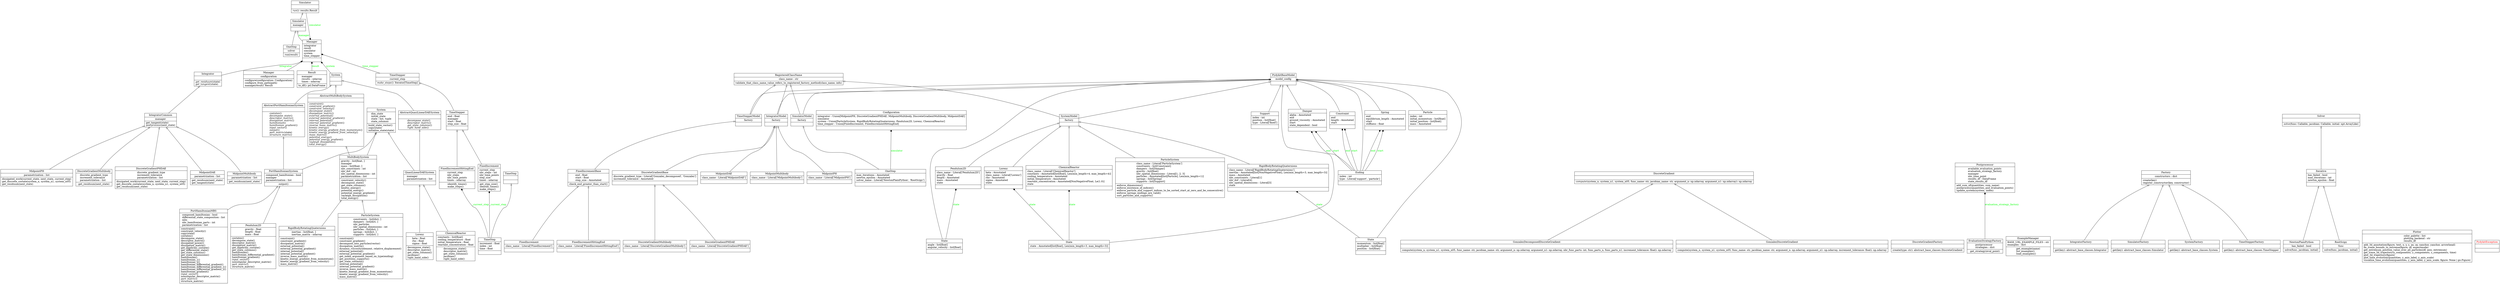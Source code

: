 digraph "classes_pydykit" {
rankdir=BT
charset="utf-8"
"pydykit.abstract_base_classes.AbstractMultiBodySystem" [color="black", fontcolor="black", label=<{AbstractMultiBodySystem|<br ALIGN="LEFT"/>|<I>constraint</I>()<br ALIGN="LEFT"/><I>constraint_gradient</I>()<br ALIGN="LEFT"/><I>constraint_velocity</I>()<br ALIGN="LEFT"/><I>decompose_state</I>()<br ALIGN="LEFT"/><I>dissipation_matrix</I>()<br ALIGN="LEFT"/><I>external_potential</I>()<br ALIGN="LEFT"/><I>external_potential_gradient</I>()<br ALIGN="LEFT"/><I>internal_potential</I>()<br ALIGN="LEFT"/><I>internal_potential_gradient</I>()<br ALIGN="LEFT"/><I>inverse_mass_matrix</I>()<br ALIGN="LEFT"/><I>kinetic_energy</I>()<br ALIGN="LEFT"/><I>kinetic_energy_gradient_from_momentum</I>()<br ALIGN="LEFT"/><I>kinetic_energy_gradient_from_velocity</I>()<br ALIGN="LEFT"/><I>mass_matrix</I>()<br ALIGN="LEFT"/><I>potential_energy</I>()<br ALIGN="LEFT"/><I>potential_energy_gradient</I>()<br ALIGN="LEFT"/><I>rayleigh_dissipation</I>()<br ALIGN="LEFT"/><I>total_energy</I>()<br ALIGN="LEFT"/>}>, shape="record", style="solid"];
"pydykit.abstract_base_classes.AbstractPortHamiltonianSystem" [color="black", fontcolor="black", label=<{AbstractPortHamiltonianSystem|<br ALIGN="LEFT"/>|<I>costates</I>()<br ALIGN="LEFT"/><I>decompose_state</I>()<br ALIGN="LEFT"/><I>descriptor_matrix</I>()<br ALIGN="LEFT"/><I>dissipation_matrix</I>()<br ALIGN="LEFT"/><I>hamiltonian</I>()<br ALIGN="LEFT"/><I>hamiltonian_gradient</I>()<br ALIGN="LEFT"/><I>input_vector</I>()<br ALIGN="LEFT"/><I>output</I>()<br ALIGN="LEFT"/><I>port_matrix</I>(state)<br ALIGN="LEFT"/><I>structure_matrix</I>()<br ALIGN="LEFT"/>}>, shape="record", style="solid"];
"pydykit.abstract_base_classes.AbstractQuasiLinearDAESystem" [color="black", fontcolor="black", label=<{AbstractQuasiLinearDAESystem|<br ALIGN="LEFT"/>|<I>decompose_state</I>()<br ALIGN="LEFT"/><I>descriptor_matrix</I>()<br ALIGN="LEFT"/><I>get_state_columns</I>()<br ALIGN="LEFT"/><I>right_hand_side</I>()<br ALIGN="LEFT"/>}>, shape="record", style="solid"];
"pydykit.models_system_dae.ChemicalReactor" [color="black", fontcolor="black", label=<{ChemicalReactor|class_name : Literal['ChemicalReactor']<br ALIGN="LEFT"/>constants : Annotated[list[float], Len(min_length=4, max_length=4)]<br ALIGN="LEFT"/>cooling_temperature : Annotated<br ALIGN="LEFT"/>initial_temperature : Annotated<br ALIGN="LEFT"/>reactant_concentration : Annotated[NonNegativeFloat, Le(1.0)]<br ALIGN="LEFT"/>state<br ALIGN="LEFT"/>|}>, shape="record", style="solid"];
"pydykit.systems_dae.ChemicalReactor" [color="black", fontcolor="black", label=<{ChemicalReactor|constants : list[float]<br ALIGN="LEFT"/>cooling_temperature : float<br ALIGN="LEFT"/>initial_temperature : float<br ALIGN="LEFT"/>reactant_concentration : float<br ALIGN="LEFT"/>|decompose_state()<br ALIGN="LEFT"/>descriptor_matrix()<br ALIGN="LEFT"/>get_state_columns()<br ALIGN="LEFT"/>jacobian()<br ALIGN="LEFT"/>right_hand_side()<br ALIGN="LEFT"/>}>, shape="record", style="solid"];
"pydykit.configuration.Configuration" [color="black", fontcolor="black", label=<{Configuration|integrator : Union[MidpointPH, DiscreteGradientPHDAE, MidpointMultibody, DiscreteGradientMultibody, MidpointDAE]<br ALIGN="LEFT"/>simulator<br ALIGN="LEFT"/>system : Union[ParticleSystem, RigidBodyRotatingQuaternions, Pendulum2D, Lorenz, ChemicalReactor]<br ALIGN="LEFT"/>time_stepper : Union[FixedIncrement, FixedIncrementHittingEnd]<br ALIGN="LEFT"/>|}>, shape="record", style="solid"];
"pydykit.models_system_multibody.Constraint" [color="black", fontcolor="black", label=<{Constraint|end<br ALIGN="LEFT"/>length : Annotated<br ALIGN="LEFT"/>start<br ALIGN="LEFT"/>|}>, shape="record", style="solid"];
"pydykit.models_system_multibody.Damper" [color="black", fontcolor="black", label=<{Damper|alpha : Annotated<br ALIGN="LEFT"/>end<br ALIGN="LEFT"/>ground_viscosity : Annotated<br ALIGN="LEFT"/>start<br ALIGN="LEFT"/>state_dependent : bool<br ALIGN="LEFT"/>|}>, shape="record", style="solid"];
"pydykit.abstract_base_classes.DiscreteGradient" [color="black", fontcolor="black", label=<{DiscreteGradient|<br ALIGN="LEFT"/>|<I>compute</I>(system_n, system_n1, system_n05, func_name: str, jacobian_name: str, argument_n: np.ndarray, argument_n1: np.ndarray): np.ndarray<br ALIGN="LEFT"/>}>, shape="record", style="solid"];
"pydykit.models_integrators.DiscreteGradientBase" [color="black", fontcolor="black", label=<{DiscreteGradientBase|discrete_gradient_type : Literal['Gonzalez_decomposed', 'Gonzalez']<br ALIGN="LEFT"/>increment_tolerance : Annotated<br ALIGN="LEFT"/>|}>, shape="record", style="solid"];
"pydykit.discrete_gradients.DiscreteGradientFactory" [color="black", fontcolor="black", label=<{DiscreteGradientFactory|<br ALIGN="LEFT"/>|create(type: str): abstract_base_classes.DiscreteGradient<br ALIGN="LEFT"/>}>, shape="record", style="solid"];
"pydykit.integrators.DiscreteGradientMultibody" [color="black", fontcolor="black", label=<{DiscreteGradientMultibody|discrete_gradient_type<br ALIGN="LEFT"/>increment_tolerance<br ALIGN="LEFT"/>parametrization : list<br ALIGN="LEFT"/>|get_residuum(next_state)<br ALIGN="LEFT"/>}>, shape="record", style="solid"];
"pydykit.models_integrators.DiscreteGradientMultibody" [color="black", fontcolor="black", label=<{DiscreteGradientMultibody|class_name : Literal['DiscreteGradientMultibody']<br ALIGN="LEFT"/>|}>, shape="record", style="solid"];
"pydykit.integrators.DiscreteGradientPHDAE" [color="black", fontcolor="black", label=<{DiscreteGradientPHDAE|discrete_gradient_type<br ALIGN="LEFT"/>increment_tolerance<br ALIGN="LEFT"/>parametrization : list<br ALIGN="LEFT"/>|dissipated_work(current_state, next_state, current_step)<br ALIGN="LEFT"/>get_discrete_costate(system_n, system_n1, system_n05)<br ALIGN="LEFT"/>get_residuum(next_state)<br ALIGN="LEFT"/>}>, shape="record", style="solid"];
"pydykit.models_integrators.DiscreteGradientPHDAE" [color="black", fontcolor="black", label=<{DiscreteGradientPHDAE|class_name : Literal['DiscreteGradientPHDAE']<br ALIGN="LEFT"/>|}>, shape="record", style="solid"];
"pydykit.models_system_multibody.Ending" [color="black", fontcolor="black", label=<{Ending|index : int<br ALIGN="LEFT"/>type : Literal['support', 'particle']<br ALIGN="LEFT"/>|}>, shape="record", style="solid"];
"pydykit.postprocessors.EvaluationStrategyFactory" [color="black", fontcolor="black", label=<{EvaluationStrategyFactory|postprocessor<br ALIGN="LEFT"/>strategies : dict<br ALIGN="LEFT"/>|get_strategy(eval_point)<br ALIGN="LEFT"/>}>, shape="record", style="solid"];
"pydykit.examples.ExampleManager" [color="black", fontcolor="black", label=<{ExampleManager|BASE_URL_EXAMPLE_FILES : str<br ALIGN="LEFT"/>examples : dict<br ALIGN="LEFT"/>|get_example(name)<br ALIGN="LEFT"/>list_examples()<br ALIGN="LEFT"/>load_examples()<br ALIGN="LEFT"/>}>, shape="record", style="solid"];
"pydykit.factories.Factory" [color="black", fontcolor="black", label=<{Factory|constructors : dict<br ALIGN="LEFT"/>|create(key)<br ALIGN="LEFT"/>register_constructor(key, constructor)<br ALIGN="LEFT"/>}>, shape="record", style="solid"];
"pydykit.models_time_steppers.FixedIncrement" [color="black", fontcolor="black", label=<{FixedIncrement|class_name : Literal['FixedIncrement']<br ALIGN="LEFT"/>|}>, shape="record", style="solid"];
"pydykit.time_steppers.FixedIncrement" [color="black", fontcolor="black", label=<{FixedIncrement|current_step<br ALIGN="LEFT"/>nbr_steps : int<br ALIGN="LEFT"/>nbr_time_points<br ALIGN="LEFT"/>step_size<br ALIGN="LEFT"/>times : ndarray<br ALIGN="LEFT"/>|get_step_size()<br ALIGN="LEFT"/>identify_times()<br ALIGN="LEFT"/>make_steps()<br ALIGN="LEFT"/>}>, shape="record", style="solid"];
"pydykit.models_time_steppers.FixedIncrementBase" [color="black", fontcolor="black", label=<{FixedIncrementBase|end : float<br ALIGN="LEFT"/>start : float<br ALIGN="LEFT"/>step_size : Annotated<br ALIGN="LEFT"/>|check_end_greater_than_start()<br ALIGN="LEFT"/>}>, shape="record", style="solid"];
"pydykit.models_time_steppers.FixedIncrementHittingEnd" [color="black", fontcolor="black", label=<{FixedIncrementHittingEnd|class_name : Literal['FixedIncrementHittingEnd']<br ALIGN="LEFT"/>|}>, shape="record", style="solid"];
"pydykit.time_steppers.FixedIncrementHittingEnd" [color="black", fontcolor="black", label=<{FixedIncrementHittingEnd|current_step<br ALIGN="LEFT"/>nbr_steps<br ALIGN="LEFT"/>nbr_time_points<br ALIGN="LEFT"/>times : ndarray<br ALIGN="LEFT"/>|identify_times()<br ALIGN="LEFT"/>make_steps()<br ALIGN="LEFT"/>}>, shape="record", style="solid"];
"pydykit.discrete_gradients.GonzalezDecomposedDiscreteGradient" [color="black", fontcolor="black", label=<{GonzalezDecomposedDiscreteGradient|<br ALIGN="LEFT"/>|compute(system_n, system_n1, system_n05, func_name: str, jacobian_name: str, argument_n: np.ndarray, argument_n1: np.ndarray, nbr_func_parts: int, func_parts_n, func_parts_n1, increment_tolerance: float): np.ndarray<br ALIGN="LEFT"/>}>, shape="record", style="solid"];
"pydykit.discrete_gradients.GonzalezDiscreteGradient" [color="black", fontcolor="black", label=<{GonzalezDiscreteGradient|<br ALIGN="LEFT"/>|compute(system_n, system_n1, system_n05, func_name: str, jacobian_name: str, argument_n: np.ndarray, argument_n1: np.ndarray, increment_tolerance: float): np.ndarray<br ALIGN="LEFT"/>}>, shape="record", style="solid"];
"pydykit.abstract_base_classes.Integrator" [color="black", fontcolor="black", label=<{Integrator|<br ALIGN="LEFT"/>|<I>get_residuum</I>(state)<br ALIGN="LEFT"/><I>get_tangent</I>(state)<br ALIGN="LEFT"/>}>, shape="record", style="solid"];
"pydykit.integrators.IntegratorCommon" [color="black", fontcolor="black", label=<{IntegratorCommon|manager<br ALIGN="LEFT"/>|get_tangent(state)<br ALIGN="LEFT"/><I>postprocess</I>(next_state)<br ALIGN="LEFT"/>}>, shape="record", style="solid"];
"pydykit.factories.IntegratorFactory" [color="black", fontcolor="black", label=<{IntegratorFactory|<br ALIGN="LEFT"/>|get(key): abstract_base_classes.Integrator<br ALIGN="LEFT"/>}>, shape="record", style="solid"];
"pydykit.models.IntegratorModel" [color="black", fontcolor="black", label=<{IntegratorModel|factory<br ALIGN="LEFT"/>|}>, shape="record", style="solid"];
"pydykit.solvers.Iterative" [color="black", fontcolor="black", label=<{Iterative|has_failed : bool<br ALIGN="LEFT"/>max_iterations : int<br ALIGN="LEFT"/>newton_epsilon : float<br ALIGN="LEFT"/>|}>, shape="record", style="solid"];
"pydykit.models_system_dae.Lorenz" [color="black", fontcolor="black", label=<{Lorenz|beta : Annotated<br ALIGN="LEFT"/>class_name : Literal['Lorenz']<br ALIGN="LEFT"/>rho : Annotated<br ALIGN="LEFT"/>sigma : Annotated<br ALIGN="LEFT"/>state<br ALIGN="LEFT"/>|}>, shape="record", style="solid"];
"pydykit.systems_dae.Lorenz" [color="black", fontcolor="black", label=<{Lorenz|beta : float<br ALIGN="LEFT"/>rho : float<br ALIGN="LEFT"/>sigma : float<br ALIGN="LEFT"/>|decompose_state()<br ALIGN="LEFT"/>descriptor_matrix()<br ALIGN="LEFT"/>get_state_columns()<br ALIGN="LEFT"/>jacobian()<br ALIGN="LEFT"/>right_hand_side()<br ALIGN="LEFT"/>}>, shape="record", style="solid"];
"pydykit.managers.Manager" [color="black", fontcolor="black", label=<{Manager|configuration<br ALIGN="LEFT"/>|configure(configuration: Configuration)<br ALIGN="LEFT"/>configure_from_path(path)<br ALIGN="LEFT"/>manage(result): Result<br ALIGN="LEFT"/>}>, shape="record", style="solid"];
"pydykit.abstract_base_classes.Manager" [color="black", fontcolor="black", label=<{Manager|integrator<br ALIGN="LEFT"/>result<br ALIGN="LEFT"/>simulator<br ALIGN="LEFT"/>system<br ALIGN="LEFT"/>time_stepper<br ALIGN="LEFT"/>|}>, shape="record", style="solid"];
"pydykit.integrators.MidpointDAE" [color="black", fontcolor="black", label=<{MidpointDAE|parametrization : list<br ALIGN="LEFT"/>|get_residuum(next_state)<br ALIGN="LEFT"/>get_tangent(state)<br ALIGN="LEFT"/>}>, shape="record", style="solid"];
"pydykit.models_integrators.MidpointDAE" [color="black", fontcolor="black", label=<{MidpointDAE|class_name : Literal['MidpointDAE']<br ALIGN="LEFT"/>|}>, shape="record", style="solid"];
"pydykit.integrators.MidpointMultibody" [color="black", fontcolor="black", label=<{MidpointMultibody|parametrization : list<br ALIGN="LEFT"/>|get_residuum(next_state)<br ALIGN="LEFT"/>}>, shape="record", style="solid"];
"pydykit.models_integrators.MidpointMultibody" [color="black", fontcolor="black", label=<{MidpointMultibody|class_name : Literal['MidpointMultibody']<br ALIGN="LEFT"/>|}>, shape="record", style="solid"];
"pydykit.integrators.MidpointPH" [color="black", fontcolor="black", label=<{MidpointPH|parametrization : list<br ALIGN="LEFT"/>|dissipated_work(current_state, next_state, current_step)<br ALIGN="LEFT"/>get_discrete_costate(system_n, system_n1, system_n05)<br ALIGN="LEFT"/>get_residuum(next_state)<br ALIGN="LEFT"/>}>, shape="record", style="solid"];
"pydykit.models_integrators.MidpointPH" [color="black", fontcolor="black", label=<{MidpointPH|class_name : Literal['MidpointPH']<br ALIGN="LEFT"/>|}>, shape="record", style="solid"];
"pydykit.systems_multi_body.MultiBodySystem" [color="black", fontcolor="black", label=<{MultiBodySystem|gravity : list[float, ]<br ALIGN="LEFT"/>manager<br ALIGN="LEFT"/>mass : list[float, ]<br ALIGN="LEFT"/>nbr_constraints : int<br ALIGN="LEFT"/>nbr_dof : int<br ALIGN="LEFT"/>nbr_spatial_dimensions : int<br ALIGN="LEFT"/>parametrization : list<br ALIGN="LEFT"/>|constraint_velocity()<br ALIGN="LEFT"/>decompose_state()<br ALIGN="LEFT"/>get_state_columns()<br ALIGN="LEFT"/>kinetic_energy()<br ALIGN="LEFT"/>potential_energy()<br ALIGN="LEFT"/>potential_energy_gradient()<br ALIGN="LEFT"/>rayleigh_dissipation()<br ALIGN="LEFT"/>total_energy()<br ALIGN="LEFT"/>}>, shape="record", style="solid"];
"pydykit.solvers.NewtonPlainPython" [color="black", fontcolor="black", label=<{NewtonPlainPython|has_failed : bool<br ALIGN="LEFT"/>|solve(func, jacobian, initial)<br ALIGN="LEFT"/>}>, shape="record", style="solid"];
"pydykit.models_simulators.OneStep" [color="black", fontcolor="black", label=<{OneStep|max_iterations : Annotated<br ALIGN="LEFT"/>newton_epsilon : Annotated<br ALIGN="LEFT"/>solver_name : Literal['NewtonPlainPython', 'RootScipy']<br ALIGN="LEFT"/>|}>, shape="record", style="solid"];
"pydykit.simulators.OneStep" [color="black", fontcolor="black", label=<{OneStep|solver<br ALIGN="LEFT"/>|run(result)<br ALIGN="LEFT"/>}>, shape="record", style="solid"];
"pydykit.models_system_multibody.Particle" [color="black", fontcolor="black", label=<{Particle|index : int<br ALIGN="LEFT"/>initial_momentum : list[float]<br ALIGN="LEFT"/>initial_position : list[float]<br ALIGN="LEFT"/>mass : Annotated<br ALIGN="LEFT"/>|}>, shape="record", style="solid"];
"pydykit.systems_multi_body.ParticleSystem" [color="black", fontcolor="black", label=<{ParticleSystem|constraints : list[dict, ]<br ALIGN="LEFT"/>dampers : list[dict, ]<br ALIGN="LEFT"/>nbr_particles<br ALIGN="LEFT"/>nbr_spatial_dimensions : int<br ALIGN="LEFT"/>particles : list[dict, ]<br ALIGN="LEFT"/>springs : list[dict, ]<br ALIGN="LEFT"/>supports : list[dict, ]<br ALIGN="LEFT"/>|constraint()<br ALIGN="LEFT"/>constraint_gradient()<br ALIGN="LEFT"/>decompose_into_particles(vector)<br ALIGN="LEFT"/>dissipation_matrix()<br ALIGN="LEFT"/>dynamic_viscosity(element, relative_displacement)<br ALIGN="LEFT"/>external_potential()<br ALIGN="LEFT"/>external_potential_gradient()<br ALIGN="LEFT"/>get_index_argument_based_on_type(ending)<br ALIGN="LEFT"/>get_positions_supports()<br ALIGN="LEFT"/>get_state_columns()<br ALIGN="LEFT"/>internal_potential()<br ALIGN="LEFT"/>internal_potential_gradient()<br ALIGN="LEFT"/>inverse_mass_matrix()<br ALIGN="LEFT"/>kinetic_energy_gradient_from_momentum()<br ALIGN="LEFT"/>kinetic_energy_gradient_from_velocity()<br ALIGN="LEFT"/>mass_matrix()<br ALIGN="LEFT"/>}>, shape="record", style="solid"];
"pydykit.models_system_multibody.ParticleSystem" [color="black", fontcolor="black", label=<{ParticleSystem|class_name : Literal['ParticleSystem']<br ALIGN="LEFT"/>constraints : list[Constraint]<br ALIGN="LEFT"/>dampers : list[Damper]<br ALIGN="LEFT"/>gravity : list[float]<br ALIGN="LEFT"/>nbr_spatial_dimensions : Literal[1, 2, 3]<br ALIGN="LEFT"/>particles : Annotated[list[Particle], Len(min_length=1)]<br ALIGN="LEFT"/>springs : list[Spring]<br ALIGN="LEFT"/>supports : list[Support]<br ALIGN="LEFT"/>|enforce_dimensions()<br ALIGN="LEFT"/>enforce_existence_of_indices()<br ALIGN="LEFT"/>enforce_particle_and_support_indices_to_be_sorted_start_at_zero_and_be_consecutive()<br ALIGN="LEFT"/>enforce_springs_endings_are_valid()<br ALIGN="LEFT"/>sort_particles_and_supports()<br ALIGN="LEFT"/>}>, shape="record", style="solid"];
"pydykit.models_system_port_hamiltonian.Pendulum2D" [color="black", fontcolor="black", label=<{Pendulum2D|class_name : Literal['Pendulum2D']<br ALIGN="LEFT"/>gravity : float<br ALIGN="LEFT"/>length : Annotated<br ALIGN="LEFT"/>mass : Annotated<br ALIGN="LEFT"/>state<br ALIGN="LEFT"/>|}>, shape="record", style="solid"];
"pydykit.systems_port_hamiltonian.Pendulum2D" [color="black", fontcolor="black", label=<{Pendulum2D|gravity : float<br ALIGN="LEFT"/>length : float<br ALIGN="LEFT"/>mass : float<br ALIGN="LEFT"/>|costates()<br ALIGN="LEFT"/>decompose_state()<br ALIGN="LEFT"/>descriptor_matrix()<br ALIGN="LEFT"/>dissipation_matrix()<br ALIGN="LEFT"/>get_algebraic_costate()<br ALIGN="LEFT"/>get_state_columns()<br ALIGN="LEFT"/>hamiltonian()<br ALIGN="LEFT"/>hamiltonian_differential_gradient()<br ALIGN="LEFT"/>hamiltonian_gradient()<br ALIGN="LEFT"/><I>input_vector</I>()<br ALIGN="LEFT"/>nonsingular_descriptor_matrix()<br ALIGN="LEFT"/><I>port_matrix</I>()<br ALIGN="LEFT"/>structure_matrix()<br ALIGN="LEFT"/>}>, shape="record", style="solid"];
"pydykit.plotters.Plotter" [color="black", fontcolor="black", label=<{Plotter|color_palette : list<br ALIGN="LEFT"/>plotting_backend : str<br ALIGN="LEFT"/>results_df<br ALIGN="LEFT"/>|add_3d_annotation(figure, text, x, y, z, ax, ay, xanchor, yanchor, arrowhead)<br ALIGN="LEFT"/>fix_scene_bounds_to_extrema(figure, df, aspectmode)<br ALIGN="LEFT"/>get_extremum_position_value_over_all_particles(df, axis, extremum)<br ALIGN="LEFT"/>get_trace_3d_trajectory(x_components, y_components, z_components, time)<br ALIGN="LEFT"/>plot_3d_trajectory(figure)<br ALIGN="LEFT"/>plot_time_evolution(quantities, y_axis_label, y_axis_scale)<br ALIGN="LEFT"/>visualize_time_evolution(quantities, y_axis_label, y_axis_scale, figure: None \| go.Figure)<br ALIGN="LEFT"/>}>, shape="record", style="solid"];
"pydykit.systems_port_hamiltonian.PortHamiltonianMBS" [color="black", fontcolor="black", label=<{PortHamiltonianMBS|composed_hamiltonian : bool<br ALIGN="LEFT"/>differential_state_composition : list<br ALIGN="LEFT"/>mbs<br ALIGN="LEFT"/>nbr_hamiltonian_parts : int<br ALIGN="LEFT"/>parametrization : list<br ALIGN="LEFT"/>|constraint()<br ALIGN="LEFT"/>constraint_velocity()<br ALIGN="LEFT"/>copy(state)<br ALIGN="LEFT"/>costates()<br ALIGN="LEFT"/>decompose_state()<br ALIGN="LEFT"/>descriptor_matrix()<br ALIGN="LEFT"/>dissipated_power()<br ALIGN="LEFT"/>dissipation_matrix()<br ALIGN="LEFT"/>get_algebraic_costate()<br ALIGN="LEFT"/>get_differential_state()<br ALIGN="LEFT"/>get_state_columns()<br ALIGN="LEFT"/>get_state_dimensions()<br ALIGN="LEFT"/>hamiltonian()<br ALIGN="LEFT"/>hamiltonian_1()<br ALIGN="LEFT"/>hamiltonian_2()<br ALIGN="LEFT"/>hamiltonian_differential_gradient()<br ALIGN="LEFT"/>hamiltonian_differential_gradient_1()<br ALIGN="LEFT"/>hamiltonian_differential_gradient_2()<br ALIGN="LEFT"/>hamiltonian_gradient()<br ALIGN="LEFT"/><I>input_vector</I>()<br ALIGN="LEFT"/>nonsingular_descriptor_matrix()<br ALIGN="LEFT"/><I>port_matrix</I>()<br ALIGN="LEFT"/>structure_matrix()<br ALIGN="LEFT"/>}>, shape="record", style="solid"];
"pydykit.systems_port_hamiltonian.PortHamiltonianSystem" [color="black", fontcolor="black", label=<{PortHamiltonianSystem|composed_hamiltonian : bool<br ALIGN="LEFT"/>manager<br ALIGN="LEFT"/>parametrization : list<br ALIGN="LEFT"/>|output()<br ALIGN="LEFT"/>}>, shape="record", style="solid"];
"pydykit.postprocessors.Postprocessor" [color="black", fontcolor="black", label=<{Postprocessor|available_evaluation_points<br ALIGN="LEFT"/>evaluation_strategy_factory<br ALIGN="LEFT"/>manager<br ALIGN="LEFT"/>nbr_time_point<br ALIGN="LEFT"/>results_df : DataFrame<br ALIGN="LEFT"/>state_results_df<br ALIGN="LEFT"/>|add_sum_of(quantities, sum_name)<br ALIGN="LEFT"/>postprocess(quantities_and_evaluation_points)<br ALIGN="LEFT"/>update_system(system, index)<br ALIGN="LEFT"/>}>, shape="record", style="solid"];
"pydykit.models.PydykitBaseModel" [color="black", fontcolor="black", label=<{PydykitBaseModel|model_config<br ALIGN="LEFT"/>|}>, shape="record", style="solid"];
"pydykit.utils.PydykitException" [color="black", fontcolor="red", label=<{PydykitException|<br ALIGN="LEFT"/>|}>, shape="record", style="solid"];
"pydykit.systems_dae.QuasiLinearDAESystem" [color="black", fontcolor="black", label=<{QuasiLinearDAESystem|manager<br ALIGN="LEFT"/>parametrization : list<br ALIGN="LEFT"/>|}>, shape="record", style="solid"];
"pydykit.models.RegisteredClassName" [color="black", fontcolor="black", label=<{RegisteredClassName|class_name : str<br ALIGN="LEFT"/>|validate_that_class_name_value_refers_to_registered_factory_method(class_name, info)<br ALIGN="LEFT"/>}>, shape="record", style="solid"];
"pydykit.results.Result" [color="black", fontcolor="black", label=<{Result|manager<br ALIGN="LEFT"/>results : ndarray<br ALIGN="LEFT"/>times : ndarray<br ALIGN="LEFT"/>|to_df(): pd.DataFrame<br ALIGN="LEFT"/>}>, shape="record", style="solid"];
"pydykit.systems_multi_body.RigidBodyRotatingQuaternions" [color="black", fontcolor="black", label=<{RigidBodyRotatingQuaternions|inertias : list[float, ]<br ALIGN="LEFT"/>inertias_matrix : ndarray<br ALIGN="LEFT"/>|constraint()<br ALIGN="LEFT"/>constraint_gradient()<br ALIGN="LEFT"/>dissipation_matrix()<br ALIGN="LEFT"/>external_potential()<br ALIGN="LEFT"/>external_potential_gradient()<br ALIGN="LEFT"/>internal_potential()<br ALIGN="LEFT"/>internal_potential_gradient()<br ALIGN="LEFT"/>inverse_mass_matrix()<br ALIGN="LEFT"/>kinetic_energy_gradient_from_momentum()<br ALIGN="LEFT"/>kinetic_energy_gradient_from_velocity()<br ALIGN="LEFT"/>mass_matrix()<br ALIGN="LEFT"/>}>, shape="record", style="solid"];
"pydykit.models_system_multibody.RigidBodyRotatingQuaternions" [color="black", fontcolor="black", label=<{RigidBodyRotatingQuaternions|class_name : Literal['RigidBodyRotatingQuaternions']<br ALIGN="LEFT"/>inertias : Annotated[list[NonNegativeFloat], Len(min_length=3, max_length=3)]<br ALIGN="LEFT"/>mass : Annotated<br ALIGN="LEFT"/>nbr_constraints : Literal[1]<br ALIGN="LEFT"/>nbr_dof : Literal[4]<br ALIGN="LEFT"/>nbr_spatial_dimensions : Literal[3]<br ALIGN="LEFT"/>state<br ALIGN="LEFT"/>|}>, shape="record", style="solid"];
"pydykit.solvers.RootScipy" [color="black", fontcolor="black", label=<{RootScipy|func<br ALIGN="LEFT"/>|solve(func, jacobian, initial)<br ALIGN="LEFT"/>}>, shape="record", style="solid"];
"pydykit.simulators.Simulator" [color="black", fontcolor="black", label=<{Simulator|manager<br ALIGN="LEFT"/>|}>, shape="record", style="solid"];
"pydykit.abstract_base_classes.Simulator" [color="black", fontcolor="black", label=<{Simulator|<br ALIGN="LEFT"/>|<I>run</I>(): results.Result<br ALIGN="LEFT"/>}>, shape="record", style="solid"];
"pydykit.factories.SimulatorFactory" [color="black", fontcolor="black", label=<{SimulatorFactory|<br ALIGN="LEFT"/>|get(key): abstract_base_classes.Simulator<br ALIGN="LEFT"/>}>, shape="record", style="solid"];
"pydykit.models.SimulatorModel" [color="black", fontcolor="black", label=<{SimulatorModel|factory<br ALIGN="LEFT"/>|}>, shape="record", style="solid"];
"pydykit.abstract_base_classes.Solver" [color="black", fontcolor="black", label=<{Solver|<br ALIGN="LEFT"/>|<I>solve</I>(func: Callable, jacobian: Callable, initial: npt.ArrayLike)<br ALIGN="LEFT"/>}>, shape="record", style="solid"];
"pydykit.models_system_multibody.Spring" [color="black", fontcolor="black", label=<{Spring|end<br ALIGN="LEFT"/>equilibrium_length : Annotated<br ALIGN="LEFT"/>start<br ALIGN="LEFT"/>stiffness : float<br ALIGN="LEFT"/>|}>, shape="record", style="solid"];
"pydykit.models_system_dae.State" [color="black", fontcolor="black", label=<{State|state : Annotated[list[float], Len(min_length=3, max_length=3)]<br ALIGN="LEFT"/>|}>, shape="record", style="solid"];
"pydykit.models_system_port_hamiltonian.State" [color="black", fontcolor="black", label=<{State|angle : list[float]<br ALIGN="LEFT"/>angular_velocity : list[float]<br ALIGN="LEFT"/>|}>, shape="record", style="solid"];
"pydykit.models_system_multibody.State" [color="black", fontcolor="black", label=<{State|momentum : list[float]<br ALIGN="LEFT"/>multiplier : list[float]<br ALIGN="LEFT"/>position : list[float]<br ALIGN="LEFT"/>|}>, shape="record", style="solid"];
"pydykit.models_system_multibody.Support" [color="black", fontcolor="black", label=<{Support|index : int<br ALIGN="LEFT"/>position : list[float]<br ALIGN="LEFT"/>type : Literal['fixed']<br ALIGN="LEFT"/>|}>, shape="record", style="solid"];
"pydykit.systems.System" [color="black", fontcolor="black", label=<{System|dim_state<br ALIGN="LEFT"/>initial_state<br ALIGN="LEFT"/>state : list, tuple<br ALIGN="LEFT"/>state_columns<br ALIGN="LEFT"/>|build_state_vector()<br ALIGN="LEFT"/>copy(state)<br ALIGN="LEFT"/>initialize_state(state)<br ALIGN="LEFT"/>}>, shape="record", style="solid"];
"pydykit.abstract_base_classes.System" [color="black", fontcolor="black", label=<{System|<br ALIGN="LEFT"/>|}>, shape="record", style="solid"];
"pydykit.factories.SystemFactory" [color="black", fontcolor="black", label=<{SystemFactory|<br ALIGN="LEFT"/>|get(key): abstract_base_classes.System<br ALIGN="LEFT"/>}>, shape="record", style="solid"];
"pydykit.models.SystemModel" [color="black", fontcolor="black", label=<{SystemModel|factory<br ALIGN="LEFT"/>|}>, shape="record", style="solid"];
"pydykit.time_steppers.TimeStep" [color="black", fontcolor="black", label=<{TimeStep|increment : float<br ALIGN="LEFT"/>index : int<br ALIGN="LEFT"/>time : float<br ALIGN="LEFT"/>|}>, shape="record", style="solid"];
"pydykit.abstract_base_classes.TimeStep" [color="black", fontcolor="black", label=<{TimeStep|<br ALIGN="LEFT"/>|}>, shape="record", style="solid"];
"pydykit.time_steppers.TimeStepper" [color="black", fontcolor="black", label=<{TimeStepper|end : float<br ALIGN="LEFT"/>manager<br ALIGN="LEFT"/>start : float<br ALIGN="LEFT"/>step_size : float<br ALIGN="LEFT"/>|}>, shape="record", style="solid"];
"pydykit.abstract_base_classes.TimeStepper" [color="black", fontcolor="black", label=<{TimeStepper|current_step<br ALIGN="LEFT"/>|<I>make_steps</I>(): Iterator[TimeStep]<br ALIGN="LEFT"/>}>, shape="record", style="solid"];
"pydykit.factories.TimeStepperFactory" [color="black", fontcolor="black", label=<{TimeStepperFactory|<br ALIGN="LEFT"/>|get(key): abstract_base_classes.TimeStepper<br ALIGN="LEFT"/>}>, shape="record", style="solid"];
"pydykit.models.TimeStepperModel" [color="black", fontcolor="black", label=<{TimeStepperModel|factory<br ALIGN="LEFT"/>|}>, shape="record", style="solid"];
"pydykit.abstract_base_classes.AbstractMultiBodySystem" -> "pydykit.abstract_base_classes.System" [arrowhead="empty", arrowtail="none"];
"pydykit.abstract_base_classes.AbstractPortHamiltonianSystem" -> "pydykit.abstract_base_classes.System" [arrowhead="empty", arrowtail="none"];
"pydykit.abstract_base_classes.AbstractQuasiLinearDAESystem" -> "pydykit.abstract_base_classes.System" [arrowhead="empty", arrowtail="none"];
"pydykit.discrete_gradients.GonzalezDecomposedDiscreteGradient" -> "pydykit.abstract_base_classes.DiscreteGradient" [arrowhead="empty", arrowtail="none"];
"pydykit.discrete_gradients.GonzalezDiscreteGradient" -> "pydykit.abstract_base_classes.DiscreteGradient" [arrowhead="empty", arrowtail="none"];
"pydykit.factories.IntegratorFactory" -> "pydykit.factories.Factory" [arrowhead="empty", arrowtail="none"];
"pydykit.factories.SimulatorFactory" -> "pydykit.factories.Factory" [arrowhead="empty", arrowtail="none"];
"pydykit.factories.SystemFactory" -> "pydykit.factories.Factory" [arrowhead="empty", arrowtail="none"];
"pydykit.factories.TimeStepperFactory" -> "pydykit.factories.Factory" [arrowhead="empty", arrowtail="none"];
"pydykit.integrators.DiscreteGradientMultibody" -> "pydykit.integrators.IntegratorCommon" [arrowhead="empty", arrowtail="none"];
"pydykit.integrators.DiscreteGradientPHDAE" -> "pydykit.integrators.IntegratorCommon" [arrowhead="empty", arrowtail="none"];
"pydykit.integrators.IntegratorCommon" -> "pydykit.abstract_base_classes.Integrator" [arrowhead="empty", arrowtail="none"];
"pydykit.integrators.MidpointDAE" -> "pydykit.integrators.IntegratorCommon" [arrowhead="empty", arrowtail="none"];
"pydykit.integrators.MidpointMultibody" -> "pydykit.integrators.IntegratorCommon" [arrowhead="empty", arrowtail="none"];
"pydykit.integrators.MidpointPH" -> "pydykit.integrators.IntegratorCommon" [arrowhead="empty", arrowtail="none"];
"pydykit.managers.Manager" -> "pydykit.abstract_base_classes.Manager" [arrowhead="empty", arrowtail="none"];
"pydykit.models.IntegratorModel" -> "pydykit.models.PydykitBaseModel" [arrowhead="empty", arrowtail="none"];
"pydykit.models.IntegratorModel" -> "pydykit.models.RegisteredClassName" [arrowhead="empty", arrowtail="none"];
"pydykit.models.SimulatorModel" -> "pydykit.models.PydykitBaseModel" [arrowhead="empty", arrowtail="none"];
"pydykit.models.SimulatorModel" -> "pydykit.models.RegisteredClassName" [arrowhead="empty", arrowtail="none"];
"pydykit.models.SystemModel" -> "pydykit.models.PydykitBaseModel" [arrowhead="empty", arrowtail="none"];
"pydykit.models.SystemModel" -> "pydykit.models.RegisteredClassName" [arrowhead="empty", arrowtail="none"];
"pydykit.models.TimeStepperModel" -> "pydykit.models.PydykitBaseModel" [arrowhead="empty", arrowtail="none"];
"pydykit.models.TimeStepperModel" -> "pydykit.models.RegisteredClassName" [arrowhead="empty", arrowtail="none"];
"pydykit.models_integrators.DiscreteGradientBase" -> "pydykit.models.IntegratorModel" [arrowhead="empty", arrowtail="none"];
"pydykit.models_integrators.DiscreteGradientMultibody" -> "pydykit.models_integrators.DiscreteGradientBase" [arrowhead="empty", arrowtail="none"];
"pydykit.models_integrators.DiscreteGradientPHDAE" -> "pydykit.models_integrators.DiscreteGradientBase" [arrowhead="empty", arrowtail="none"];
"pydykit.models_integrators.MidpointDAE" -> "pydykit.models.IntegratorModel" [arrowhead="empty", arrowtail="none"];
"pydykit.models_integrators.MidpointMultibody" -> "pydykit.models.IntegratorModel" [arrowhead="empty", arrowtail="none"];
"pydykit.models_integrators.MidpointPH" -> "pydykit.models.IntegratorModel" [arrowhead="empty", arrowtail="none"];
"pydykit.models_simulators.OneStep" -> "pydykit.models.SimulatorModel" [arrowhead="empty", arrowtail="none"];
"pydykit.models_system_dae.ChemicalReactor" -> "pydykit.models.SystemModel" [arrowhead="empty", arrowtail="none"];
"pydykit.models_system_dae.Lorenz" -> "pydykit.models.SystemModel" [arrowhead="empty", arrowtail="none"];
"pydykit.models_system_dae.State" -> "pydykit.models.PydykitBaseModel" [arrowhead="empty", arrowtail="none"];
"pydykit.models_system_multibody.Constraint" -> "pydykit.models.PydykitBaseModel" [arrowhead="empty", arrowtail="none"];
"pydykit.models_system_multibody.Damper" -> "pydykit.models.PydykitBaseModel" [arrowhead="empty", arrowtail="none"];
"pydykit.models_system_multibody.Ending" -> "pydykit.models.PydykitBaseModel" [arrowhead="empty", arrowtail="none"];
"pydykit.models_system_multibody.Particle" -> "pydykit.models.PydykitBaseModel" [arrowhead="empty", arrowtail="none"];
"pydykit.models_system_multibody.ParticleSystem" -> "pydykit.models.SystemModel" [arrowhead="empty", arrowtail="none"];
"pydykit.models_system_multibody.RigidBodyRotatingQuaternions" -> "pydykit.models.SystemModel" [arrowhead="empty", arrowtail="none"];
"pydykit.models_system_multibody.Spring" -> "pydykit.models.PydykitBaseModel" [arrowhead="empty", arrowtail="none"];
"pydykit.models_system_multibody.State" -> "pydykit.models.PydykitBaseModel" [arrowhead="empty", arrowtail="none"];
"pydykit.models_system_multibody.Support" -> "pydykit.models.PydykitBaseModel" [arrowhead="empty", arrowtail="none"];
"pydykit.models_system_port_hamiltonian.Pendulum2D" -> "pydykit.models.SystemModel" [arrowhead="empty", arrowtail="none"];
"pydykit.models_system_port_hamiltonian.State" -> "pydykit.models.PydykitBaseModel" [arrowhead="empty", arrowtail="none"];
"pydykit.models_time_steppers.FixedIncrement" -> "pydykit.models_time_steppers.FixedIncrementBase" [arrowhead="empty", arrowtail="none"];
"pydykit.models_time_steppers.FixedIncrementBase" -> "pydykit.models.TimeStepperModel" [arrowhead="empty", arrowtail="none"];
"pydykit.models_time_steppers.FixedIncrementHittingEnd" -> "pydykit.models_time_steppers.FixedIncrementBase" [arrowhead="empty", arrowtail="none"];
"pydykit.simulators.OneStep" -> "pydykit.simulators.Simulator" [arrowhead="empty", arrowtail="none"];
"pydykit.simulators.Simulator" -> "pydykit.abstract_base_classes.Simulator" [arrowhead="empty", arrowtail="none"];
"pydykit.solvers.Iterative" -> "pydykit.abstract_base_classes.Solver" [arrowhead="empty", arrowtail="none"];
"pydykit.solvers.NewtonPlainPython" -> "pydykit.solvers.Iterative" [arrowhead="empty", arrowtail="none"];
"pydykit.solvers.RootScipy" -> "pydykit.solvers.Iterative" [arrowhead="empty", arrowtail="none"];
"pydykit.systems_dae.ChemicalReactor" -> "pydykit.systems_dae.QuasiLinearDAESystem" [arrowhead="empty", arrowtail="none"];
"pydykit.systems_dae.Lorenz" -> "pydykit.systems_dae.QuasiLinearDAESystem" [arrowhead="empty", arrowtail="none"];
"pydykit.systems_dae.QuasiLinearDAESystem" -> "pydykit.abstract_base_classes.AbstractQuasiLinearDAESystem" [arrowhead="empty", arrowtail="none"];
"pydykit.systems_dae.QuasiLinearDAESystem" -> "pydykit.systems.System" [arrowhead="empty", arrowtail="none"];
"pydykit.systems_multi_body.MultiBodySystem" -> "pydykit.abstract_base_classes.AbstractMultiBodySystem" [arrowhead="empty", arrowtail="none"];
"pydykit.systems_multi_body.MultiBodySystem" -> "pydykit.systems.System" [arrowhead="empty", arrowtail="none"];
"pydykit.systems_multi_body.ParticleSystem" -> "pydykit.systems_multi_body.MultiBodySystem" [arrowhead="empty", arrowtail="none"];
"pydykit.systems_multi_body.RigidBodyRotatingQuaternions" -> "pydykit.systems_multi_body.MultiBodySystem" [arrowhead="empty", arrowtail="none"];
"pydykit.systems_port_hamiltonian.Pendulum2D" -> "pydykit.systems_port_hamiltonian.PortHamiltonianSystem" [arrowhead="empty", arrowtail="none"];
"pydykit.systems_port_hamiltonian.PortHamiltonianMBS" -> "pydykit.systems_port_hamiltonian.PortHamiltonianSystem" [arrowhead="empty", arrowtail="none"];
"pydykit.systems_port_hamiltonian.PortHamiltonianSystem" -> "pydykit.abstract_base_classes.AbstractPortHamiltonianSystem" [arrowhead="empty", arrowtail="none"];
"pydykit.systems_port_hamiltonian.PortHamiltonianSystem" -> "pydykit.systems.System" [arrowhead="empty", arrowtail="none"];
"pydykit.time_steppers.FixedIncrement" -> "pydykit.time_steppers.TimeStepper" [arrowhead="empty", arrowtail="none"];
"pydykit.time_steppers.FixedIncrementHittingEnd" -> "pydykit.time_steppers.TimeStepper" [arrowhead="empty", arrowtail="none"];
"pydykit.time_steppers.TimeStep" -> "pydykit.abstract_base_classes.TimeStep" [arrowhead="empty", arrowtail="none"];
"pydykit.time_steppers.TimeStepper" -> "pydykit.abstract_base_classes.TimeStepper" [arrowhead="empty", arrowtail="none"];
"pydykit.abstract_base_classes.Integrator" -> "pydykit.abstract_base_classes.Manager" [arrowhead="diamond", arrowtail="none", fontcolor="green", label="integrator", style="solid"];
"pydykit.abstract_base_classes.Simulator" -> "pydykit.abstract_base_classes.Manager" [arrowhead="diamond", arrowtail="none", fontcolor="green", label="simulator", style="solid"];
"pydykit.abstract_base_classes.System" -> "pydykit.abstract_base_classes.Manager" [arrowhead="diamond", arrowtail="none", fontcolor="green", label="system", style="solid"];
"pydykit.abstract_base_classes.TimeStepper" -> "pydykit.abstract_base_classes.Manager" [arrowhead="diamond", arrowtail="none", fontcolor="green", label="time_stepper", style="solid"];
"pydykit.models_simulators.OneStep" -> "pydykit.configuration.Configuration" [arrowhead="diamond", arrowtail="none", fontcolor="green", label="simulator", style="solid"];
"pydykit.models_system_dae.State" -> "pydykit.models_system_dae.ChemicalReactor" [arrowhead="diamond", arrowtail="none", fontcolor="green", label="state", style="solid"];
"pydykit.models_system_dae.State" -> "pydykit.models_system_dae.Lorenz" [arrowhead="diamond", arrowtail="none", fontcolor="green", label="state", style="solid"];
"pydykit.models_system_multibody.Ending" -> "pydykit.models_system_multibody.Constraint" [arrowhead="diamond", arrowtail="none", fontcolor="green", label="start", style="solid"];
"pydykit.models_system_multibody.Ending" -> "pydykit.models_system_multibody.Constraint" [arrowhead="diamond", arrowtail="none", fontcolor="green", label="end", style="solid"];
"pydykit.models_system_multibody.Ending" -> "pydykit.models_system_multibody.Damper" [arrowhead="diamond", arrowtail="none", fontcolor="green", label="start", style="solid"];
"pydykit.models_system_multibody.Ending" -> "pydykit.models_system_multibody.Damper" [arrowhead="diamond", arrowtail="none", fontcolor="green", label="end", style="solid"];
"pydykit.models_system_multibody.Ending" -> "pydykit.models_system_multibody.Spring" [arrowhead="diamond", arrowtail="none", fontcolor="green", label="start", style="solid"];
"pydykit.models_system_multibody.Ending" -> "pydykit.models_system_multibody.Spring" [arrowhead="diamond", arrowtail="none", fontcolor="green", label="end", style="solid"];
"pydykit.models_system_multibody.State" -> "pydykit.models_system_multibody.RigidBodyRotatingQuaternions" [arrowhead="diamond", arrowtail="none", fontcolor="green", label="state", style="solid"];
"pydykit.models_system_port_hamiltonian.State" -> "pydykit.models_system_port_hamiltonian.Pendulum2D" [arrowhead="diamond", arrowtail="none", fontcolor="green", label="state", style="solid"];
"pydykit.postprocessors.EvaluationStrategyFactory" -> "pydykit.postprocessors.Postprocessor" [arrowhead="diamond", arrowtail="none", fontcolor="green", label="evaluation_strategy_factory", style="solid"];
"pydykit.results.Result" -> "pydykit.abstract_base_classes.Manager" [arrowhead="diamond", arrowtail="none", fontcolor="green", label="result", style="solid"];
"pydykit.time_steppers.TimeStep" -> "pydykit.time_steppers.FixedIncrement" [arrowhead="diamond", arrowtail="none", fontcolor="green", label="_current_step", style="solid"];
"pydykit.time_steppers.TimeStep" -> "pydykit.time_steppers.FixedIncrementHittingEnd" [arrowhead="diamond", arrowtail="none", fontcolor="green", label="_current_step", style="solid"];
"pydykit.abstract_base_classes.Manager" -> "pydykit.simulators.Simulator" [arrowhead="odiamond", arrowtail="none", fontcolor="green", label="manager", style="solid"];
}

